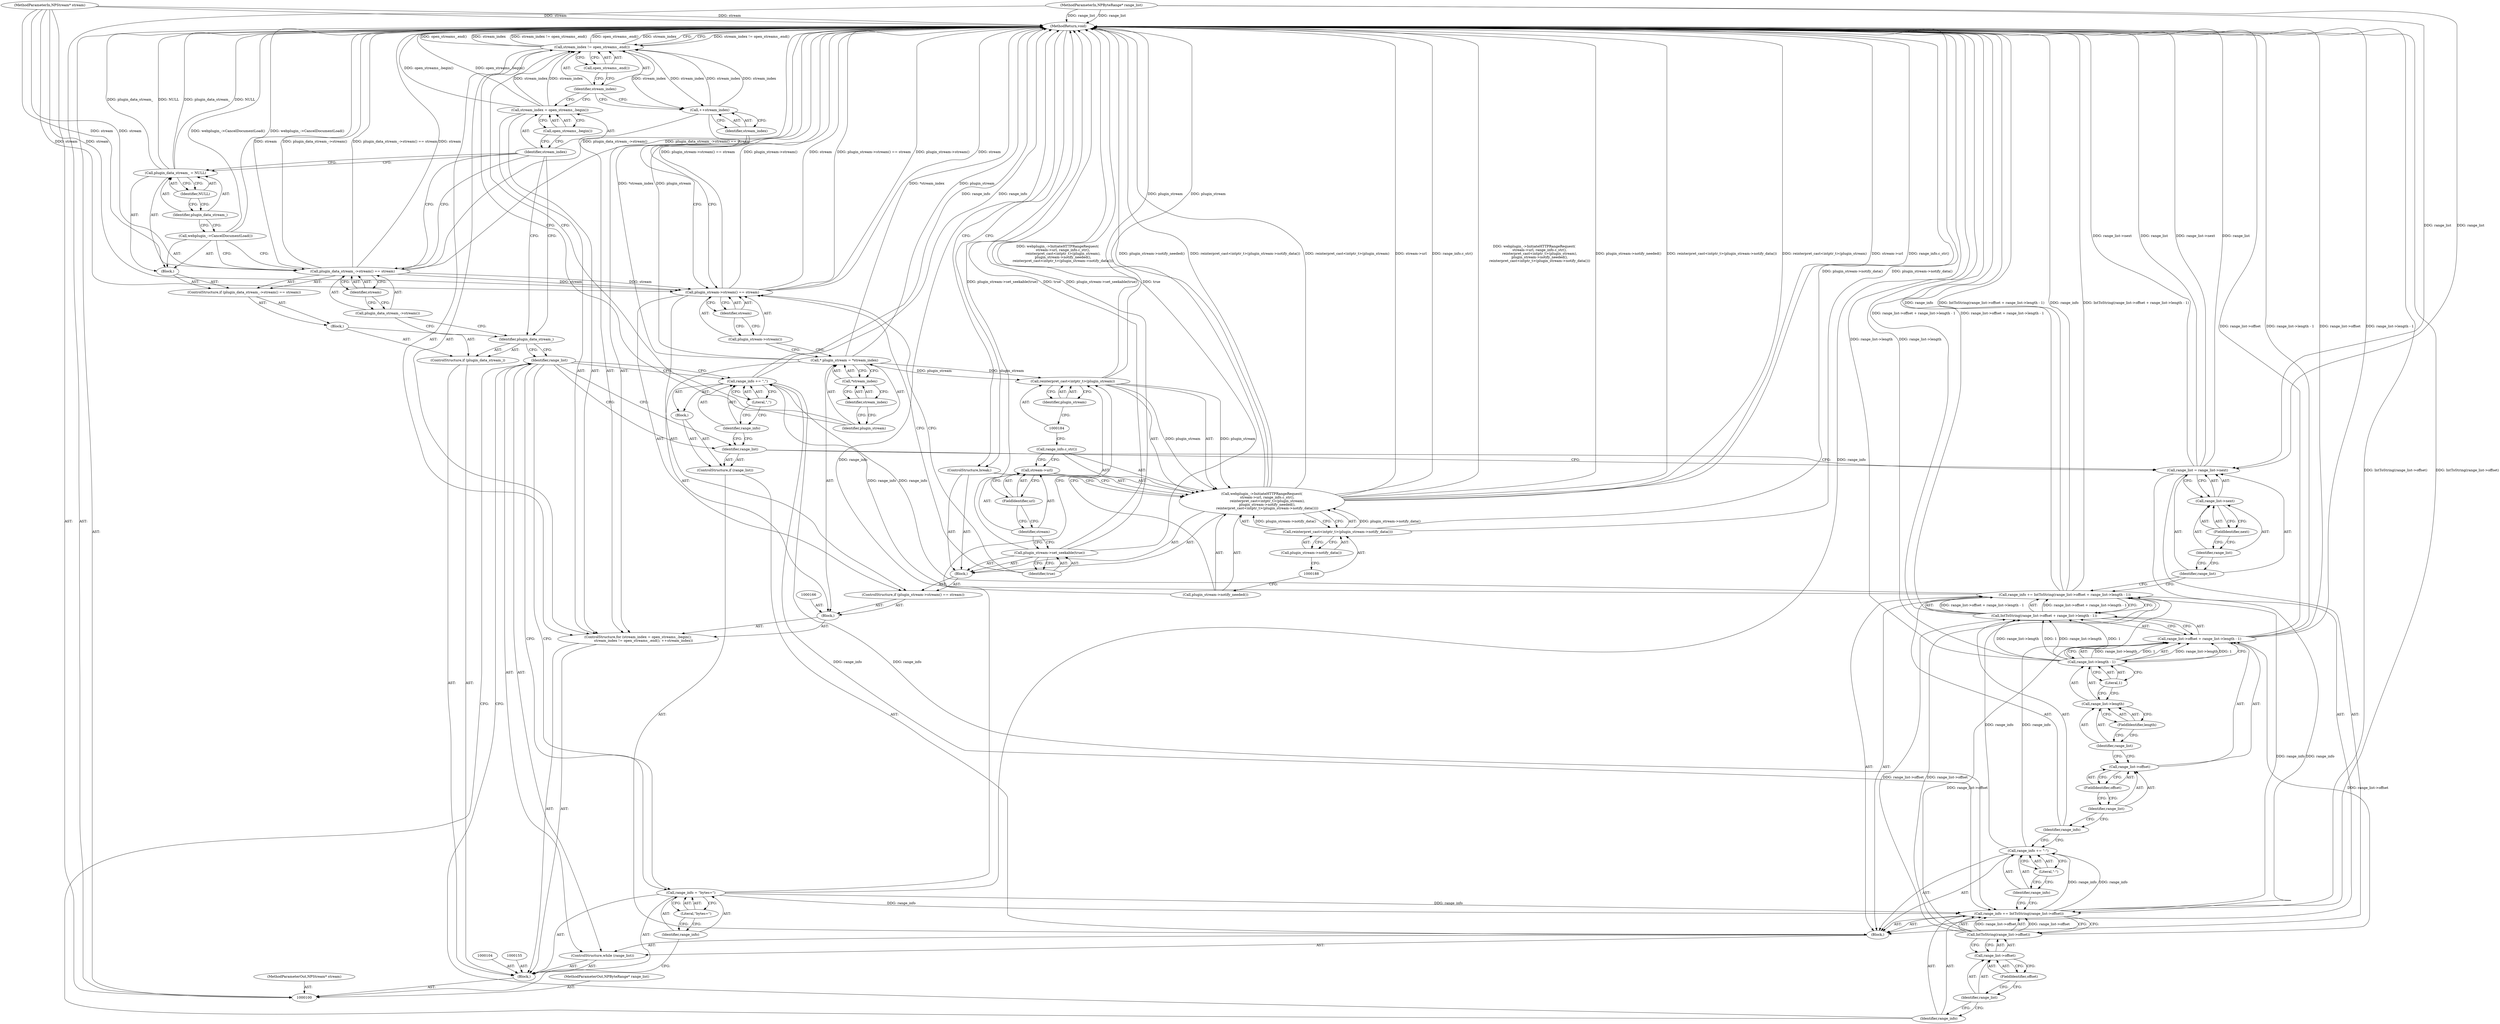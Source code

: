 digraph "1_Chrome_ea3d1d84be3d6f97bf50e76511c9e26af6895533_31" {
"1000191" [label="(MethodReturn,void)"];
"1000101" [label="(MethodParameterIn,NPStream* stream)"];
"1000290" [label="(MethodParameterOut,NPStream* stream)"];
"1000102" [label="(MethodParameterIn,NPByteRange* range_list)"];
"1000291" [label="(MethodParameterOut,NPByteRange* range_list)"];
"1000103" [label="(Block,)"];
"1000142" [label="(Literal,\",\")"];
"1000140" [label="(Call,range_info += \",\")"];
"1000141" [label="(Identifier,range_info)"];
"1000143" [label="(ControlStructure,if (plugin_data_stream_))"];
"1000145" [label="(Block,)"];
"1000144" [label="(Identifier,plugin_data_stream_)"];
"1000146" [label="(ControlStructure,if (plugin_data_stream_->stream() == stream))"];
"1000149" [label="(Identifier,stream)"];
"1000150" [label="(Block,)"];
"1000147" [label="(Call,plugin_data_stream_->stream() == stream)"];
"1000148" [label="(Call,plugin_data_stream_->stream())"];
"1000151" [label="(Call,webplugin_->CancelDocumentLoad())"];
"1000154" [label="(Identifier,NULL)"];
"1000152" [label="(Call,plugin_data_stream_ = NULL)"];
"1000153" [label="(Identifier,plugin_data_stream_)"];
"1000105" [label="(Call,range_info = \"bytes=\")"];
"1000106" [label="(Identifier,range_info)"];
"1000107" [label="(Literal,\"bytes=\")"];
"1000156" [label="(ControlStructure,for (stream_index = open_streams_.begin();\n          stream_index != open_streams_.end(); ++stream_index))"];
"1000159" [label="(Call,open_streams_.begin())"];
"1000157" [label="(Call,stream_index = open_streams_.begin())"];
"1000158" [label="(Identifier,stream_index)"];
"1000160" [label="(Call,stream_index != open_streams_.end())"];
"1000161" [label="(Identifier,stream_index)"];
"1000162" [label="(Call,open_streams_.end())"];
"1000163" [label="(Call,++stream_index)"];
"1000164" [label="(Identifier,stream_index)"];
"1000167" [label="(Call,* plugin_stream = *stream_index)"];
"1000168" [label="(Identifier,plugin_stream)"];
"1000169" [label="(Call,*stream_index)"];
"1000170" [label="(Identifier,stream_index)"];
"1000165" [label="(Block,)"];
"1000174" [label="(Identifier,stream)"];
"1000171" [label="(ControlStructure,if (plugin_stream->stream() == stream))"];
"1000175" [label="(Block,)"];
"1000172" [label="(Call,plugin_stream->stream() == stream)"];
"1000173" [label="(Call,plugin_stream->stream())"];
"1000177" [label="(Identifier,true)"];
"1000176" [label="(Call,plugin_stream->set_seekable(true))"];
"1000178" [label="(Call,webplugin_->InitiateHTTPRangeRequest(\n          stream->url, range_info.c_str(),\n          reinterpret_cast<intptr_t>(plugin_stream),\n          plugin_stream->notify_needed(),\n          reinterpret_cast<intptr_t>(plugin_stream->notify_data())))"];
"1000179" [label="(Call,stream->url)"];
"1000180" [label="(Identifier,stream)"];
"1000181" [label="(FieldIdentifier,url)"];
"1000182" [label="(Call,range_info.c_str())"];
"1000183" [label="(Call,reinterpret_cast<intptr_t>(plugin_stream))"];
"1000185" [label="(Identifier,plugin_stream)"];
"1000186" [label="(Call,plugin_stream->notify_needed())"];
"1000187" [label="(Call,reinterpret_cast<intptr_t>(plugin_stream->notify_data()))"];
"1000189" [label="(Call,plugin_stream->notify_data())"];
"1000190" [label="(ControlStructure,break;)"];
"1000108" [label="(ControlStructure,while (range_list))"];
"1000110" [label="(Block,)"];
"1000109" [label="(Identifier,range_list)"];
"1000113" [label="(Call,IntToString(range_list->offset))"];
"1000114" [label="(Call,range_list->offset)"];
"1000115" [label="(Identifier,range_list)"];
"1000111" [label="(Call,range_info += IntToString(range_list->offset))"];
"1000112" [label="(Identifier,range_info)"];
"1000116" [label="(FieldIdentifier,offset)"];
"1000119" [label="(Literal,\"-\")"];
"1000117" [label="(Call,range_info += \"-\")"];
"1000118" [label="(Identifier,range_info)"];
"1000122" [label="(Call,IntToString(range_list->offset + range_list->length - 1))"];
"1000123" [label="(Call,range_list->offset + range_list->length - 1)"];
"1000124" [label="(Call,range_list->offset)"];
"1000125" [label="(Identifier,range_list)"];
"1000120" [label="(Call,range_info += IntToString(range_list->offset + range_list->length - 1))"];
"1000121" [label="(Identifier,range_info)"];
"1000126" [label="(FieldIdentifier,offset)"];
"1000127" [label="(Call,range_list->length - 1)"];
"1000128" [label="(Call,range_list->length)"];
"1000129" [label="(Identifier,range_list)"];
"1000130" [label="(FieldIdentifier,length)"];
"1000131" [label="(Literal,1)"];
"1000134" [label="(Call,range_list->next)"];
"1000135" [label="(Identifier,range_list)"];
"1000136" [label="(FieldIdentifier,next)"];
"1000132" [label="(Call,range_list = range_list->next)"];
"1000133" [label="(Identifier,range_list)"];
"1000139" [label="(Block,)"];
"1000137" [label="(ControlStructure,if (range_list))"];
"1000138" [label="(Identifier,range_list)"];
"1000191" -> "1000100"  [label="AST: "];
"1000191" -> "1000160"  [label="CFG: "];
"1000191" -> "1000190"  [label="CFG: "];
"1000183" -> "1000191"  [label="DDG: plugin_stream"];
"1000151" -> "1000191"  [label="DDG: webplugin_->CancelDocumentLoad()"];
"1000167" -> "1000191"  [label="DDG: *stream_index"];
"1000167" -> "1000191"  [label="DDG: plugin_stream"];
"1000178" -> "1000191"  [label="DDG: stream->url"];
"1000178" -> "1000191"  [label="DDG: range_info.c_str()"];
"1000178" -> "1000191"  [label="DDG: webplugin_->InitiateHTTPRangeRequest(\n          stream->url, range_info.c_str(),\n          reinterpret_cast<intptr_t>(plugin_stream),\n          plugin_stream->notify_needed(),\n          reinterpret_cast<intptr_t>(plugin_stream->notify_data()))"];
"1000178" -> "1000191"  [label="DDG: plugin_stream->notify_needed()"];
"1000178" -> "1000191"  [label="DDG: reinterpret_cast<intptr_t>(plugin_stream->notify_data())"];
"1000178" -> "1000191"  [label="DDG: reinterpret_cast<intptr_t>(plugin_stream)"];
"1000120" -> "1000191"  [label="DDG: range_info"];
"1000120" -> "1000191"  [label="DDG: IntToString(range_list->offset + range_list->length - 1)"];
"1000152" -> "1000191"  [label="DDG: NULL"];
"1000152" -> "1000191"  [label="DDG: plugin_data_stream_"];
"1000176" -> "1000191"  [label="DDG: true"];
"1000176" -> "1000191"  [label="DDG: plugin_stream->set_seekable(true)"];
"1000127" -> "1000191"  [label="DDG: range_list->length"];
"1000123" -> "1000191"  [label="DDG: range_list->offset"];
"1000123" -> "1000191"  [label="DDG: range_list->length - 1"];
"1000157" -> "1000191"  [label="DDG: open_streams_.begin()"];
"1000172" -> "1000191"  [label="DDG: plugin_stream->stream() == stream"];
"1000172" -> "1000191"  [label="DDG: plugin_stream->stream()"];
"1000172" -> "1000191"  [label="DDG: stream"];
"1000160" -> "1000191"  [label="DDG: stream_index != open_streams_.end()"];
"1000160" -> "1000191"  [label="DDG: open_streams_.end()"];
"1000160" -> "1000191"  [label="DDG: stream_index"];
"1000187" -> "1000191"  [label="DDG: plugin_stream->notify_data()"];
"1000122" -> "1000191"  [label="DDG: range_list->offset + range_list->length - 1"];
"1000140" -> "1000191"  [label="DDG: range_info"];
"1000132" -> "1000191"  [label="DDG: range_list->next"];
"1000132" -> "1000191"  [label="DDG: range_list"];
"1000147" -> "1000191"  [label="DDG: stream"];
"1000147" -> "1000191"  [label="DDG: plugin_data_stream_->stream()"];
"1000147" -> "1000191"  [label="DDG: plugin_data_stream_->stream() == stream"];
"1000102" -> "1000191"  [label="DDG: range_list"];
"1000111" -> "1000191"  [label="DDG: IntToString(range_list->offset)"];
"1000101" -> "1000191"  [label="DDG: stream"];
"1000105" -> "1000191"  [label="DDG: range_info"];
"1000101" -> "1000100"  [label="AST: "];
"1000101" -> "1000191"  [label="DDG: stream"];
"1000101" -> "1000147"  [label="DDG: stream"];
"1000101" -> "1000172"  [label="DDG: stream"];
"1000290" -> "1000100"  [label="AST: "];
"1000102" -> "1000100"  [label="AST: "];
"1000102" -> "1000191"  [label="DDG: range_list"];
"1000102" -> "1000132"  [label="DDG: range_list"];
"1000291" -> "1000100"  [label="AST: "];
"1000103" -> "1000100"  [label="AST: "];
"1000104" -> "1000103"  [label="AST: "];
"1000105" -> "1000103"  [label="AST: "];
"1000108" -> "1000103"  [label="AST: "];
"1000143" -> "1000103"  [label="AST: "];
"1000155" -> "1000103"  [label="AST: "];
"1000156" -> "1000103"  [label="AST: "];
"1000142" -> "1000140"  [label="AST: "];
"1000142" -> "1000141"  [label="CFG: "];
"1000140" -> "1000142"  [label="CFG: "];
"1000140" -> "1000139"  [label="AST: "];
"1000140" -> "1000142"  [label="CFG: "];
"1000141" -> "1000140"  [label="AST: "];
"1000142" -> "1000140"  [label="AST: "];
"1000109" -> "1000140"  [label="CFG: "];
"1000140" -> "1000191"  [label="DDG: range_info"];
"1000140" -> "1000111"  [label="DDG: range_info"];
"1000120" -> "1000140"  [label="DDG: range_info"];
"1000141" -> "1000140"  [label="AST: "];
"1000141" -> "1000138"  [label="CFG: "];
"1000142" -> "1000141"  [label="CFG: "];
"1000143" -> "1000103"  [label="AST: "];
"1000144" -> "1000143"  [label="AST: "];
"1000145" -> "1000143"  [label="AST: "];
"1000145" -> "1000143"  [label="AST: "];
"1000146" -> "1000145"  [label="AST: "];
"1000144" -> "1000143"  [label="AST: "];
"1000144" -> "1000109"  [label="CFG: "];
"1000148" -> "1000144"  [label="CFG: "];
"1000158" -> "1000144"  [label="CFG: "];
"1000146" -> "1000145"  [label="AST: "];
"1000147" -> "1000146"  [label="AST: "];
"1000150" -> "1000146"  [label="AST: "];
"1000149" -> "1000147"  [label="AST: "];
"1000149" -> "1000148"  [label="CFG: "];
"1000147" -> "1000149"  [label="CFG: "];
"1000150" -> "1000146"  [label="AST: "];
"1000151" -> "1000150"  [label="AST: "];
"1000152" -> "1000150"  [label="AST: "];
"1000147" -> "1000146"  [label="AST: "];
"1000147" -> "1000149"  [label="CFG: "];
"1000148" -> "1000147"  [label="AST: "];
"1000149" -> "1000147"  [label="AST: "];
"1000151" -> "1000147"  [label="CFG: "];
"1000158" -> "1000147"  [label="CFG: "];
"1000147" -> "1000191"  [label="DDG: stream"];
"1000147" -> "1000191"  [label="DDG: plugin_data_stream_->stream()"];
"1000147" -> "1000191"  [label="DDG: plugin_data_stream_->stream() == stream"];
"1000101" -> "1000147"  [label="DDG: stream"];
"1000147" -> "1000172"  [label="DDG: stream"];
"1000148" -> "1000147"  [label="AST: "];
"1000148" -> "1000144"  [label="CFG: "];
"1000149" -> "1000148"  [label="CFG: "];
"1000151" -> "1000150"  [label="AST: "];
"1000151" -> "1000147"  [label="CFG: "];
"1000153" -> "1000151"  [label="CFG: "];
"1000151" -> "1000191"  [label="DDG: webplugin_->CancelDocumentLoad()"];
"1000154" -> "1000152"  [label="AST: "];
"1000154" -> "1000153"  [label="CFG: "];
"1000152" -> "1000154"  [label="CFG: "];
"1000152" -> "1000150"  [label="AST: "];
"1000152" -> "1000154"  [label="CFG: "];
"1000153" -> "1000152"  [label="AST: "];
"1000154" -> "1000152"  [label="AST: "];
"1000158" -> "1000152"  [label="CFG: "];
"1000152" -> "1000191"  [label="DDG: NULL"];
"1000152" -> "1000191"  [label="DDG: plugin_data_stream_"];
"1000153" -> "1000152"  [label="AST: "];
"1000153" -> "1000151"  [label="CFG: "];
"1000154" -> "1000153"  [label="CFG: "];
"1000105" -> "1000103"  [label="AST: "];
"1000105" -> "1000107"  [label="CFG: "];
"1000106" -> "1000105"  [label="AST: "];
"1000107" -> "1000105"  [label="AST: "];
"1000109" -> "1000105"  [label="CFG: "];
"1000105" -> "1000191"  [label="DDG: range_info"];
"1000105" -> "1000111"  [label="DDG: range_info"];
"1000106" -> "1000105"  [label="AST: "];
"1000106" -> "1000100"  [label="CFG: "];
"1000107" -> "1000106"  [label="CFG: "];
"1000107" -> "1000105"  [label="AST: "];
"1000107" -> "1000106"  [label="CFG: "];
"1000105" -> "1000107"  [label="CFG: "];
"1000156" -> "1000103"  [label="AST: "];
"1000157" -> "1000156"  [label="AST: "];
"1000160" -> "1000156"  [label="AST: "];
"1000163" -> "1000156"  [label="AST: "];
"1000165" -> "1000156"  [label="AST: "];
"1000159" -> "1000157"  [label="AST: "];
"1000159" -> "1000158"  [label="CFG: "];
"1000157" -> "1000159"  [label="CFG: "];
"1000157" -> "1000156"  [label="AST: "];
"1000157" -> "1000159"  [label="CFG: "];
"1000158" -> "1000157"  [label="AST: "];
"1000159" -> "1000157"  [label="AST: "];
"1000161" -> "1000157"  [label="CFG: "];
"1000157" -> "1000191"  [label="DDG: open_streams_.begin()"];
"1000157" -> "1000160"  [label="DDG: stream_index"];
"1000158" -> "1000157"  [label="AST: "];
"1000158" -> "1000152"  [label="CFG: "];
"1000158" -> "1000147"  [label="CFG: "];
"1000158" -> "1000144"  [label="CFG: "];
"1000159" -> "1000158"  [label="CFG: "];
"1000160" -> "1000156"  [label="AST: "];
"1000160" -> "1000162"  [label="CFG: "];
"1000161" -> "1000160"  [label="AST: "];
"1000162" -> "1000160"  [label="AST: "];
"1000168" -> "1000160"  [label="CFG: "];
"1000191" -> "1000160"  [label="CFG: "];
"1000160" -> "1000191"  [label="DDG: stream_index != open_streams_.end()"];
"1000160" -> "1000191"  [label="DDG: open_streams_.end()"];
"1000160" -> "1000191"  [label="DDG: stream_index"];
"1000163" -> "1000160"  [label="DDG: stream_index"];
"1000157" -> "1000160"  [label="DDG: stream_index"];
"1000160" -> "1000163"  [label="DDG: stream_index"];
"1000161" -> "1000160"  [label="AST: "];
"1000161" -> "1000157"  [label="CFG: "];
"1000161" -> "1000163"  [label="CFG: "];
"1000162" -> "1000161"  [label="CFG: "];
"1000162" -> "1000160"  [label="AST: "];
"1000162" -> "1000161"  [label="CFG: "];
"1000160" -> "1000162"  [label="CFG: "];
"1000163" -> "1000156"  [label="AST: "];
"1000163" -> "1000164"  [label="CFG: "];
"1000164" -> "1000163"  [label="AST: "];
"1000161" -> "1000163"  [label="CFG: "];
"1000163" -> "1000160"  [label="DDG: stream_index"];
"1000160" -> "1000163"  [label="DDG: stream_index"];
"1000164" -> "1000163"  [label="AST: "];
"1000164" -> "1000172"  [label="CFG: "];
"1000163" -> "1000164"  [label="CFG: "];
"1000167" -> "1000165"  [label="AST: "];
"1000167" -> "1000169"  [label="CFG: "];
"1000168" -> "1000167"  [label="AST: "];
"1000169" -> "1000167"  [label="AST: "];
"1000173" -> "1000167"  [label="CFG: "];
"1000167" -> "1000191"  [label="DDG: *stream_index"];
"1000167" -> "1000191"  [label="DDG: plugin_stream"];
"1000167" -> "1000183"  [label="DDG: plugin_stream"];
"1000168" -> "1000167"  [label="AST: "];
"1000168" -> "1000160"  [label="CFG: "];
"1000170" -> "1000168"  [label="CFG: "];
"1000169" -> "1000167"  [label="AST: "];
"1000169" -> "1000170"  [label="CFG: "];
"1000170" -> "1000169"  [label="AST: "];
"1000167" -> "1000169"  [label="CFG: "];
"1000170" -> "1000169"  [label="AST: "];
"1000170" -> "1000168"  [label="CFG: "];
"1000169" -> "1000170"  [label="CFG: "];
"1000165" -> "1000156"  [label="AST: "];
"1000166" -> "1000165"  [label="AST: "];
"1000167" -> "1000165"  [label="AST: "];
"1000171" -> "1000165"  [label="AST: "];
"1000174" -> "1000172"  [label="AST: "];
"1000174" -> "1000173"  [label="CFG: "];
"1000172" -> "1000174"  [label="CFG: "];
"1000171" -> "1000165"  [label="AST: "];
"1000172" -> "1000171"  [label="AST: "];
"1000175" -> "1000171"  [label="AST: "];
"1000175" -> "1000171"  [label="AST: "];
"1000176" -> "1000175"  [label="AST: "];
"1000178" -> "1000175"  [label="AST: "];
"1000190" -> "1000175"  [label="AST: "];
"1000172" -> "1000171"  [label="AST: "];
"1000172" -> "1000174"  [label="CFG: "];
"1000173" -> "1000172"  [label="AST: "];
"1000174" -> "1000172"  [label="AST: "];
"1000177" -> "1000172"  [label="CFG: "];
"1000164" -> "1000172"  [label="CFG: "];
"1000172" -> "1000191"  [label="DDG: plugin_stream->stream() == stream"];
"1000172" -> "1000191"  [label="DDG: plugin_stream->stream()"];
"1000172" -> "1000191"  [label="DDG: stream"];
"1000147" -> "1000172"  [label="DDG: stream"];
"1000101" -> "1000172"  [label="DDG: stream"];
"1000173" -> "1000172"  [label="AST: "];
"1000173" -> "1000167"  [label="CFG: "];
"1000174" -> "1000173"  [label="CFG: "];
"1000177" -> "1000176"  [label="AST: "];
"1000177" -> "1000172"  [label="CFG: "];
"1000176" -> "1000177"  [label="CFG: "];
"1000176" -> "1000175"  [label="AST: "];
"1000176" -> "1000177"  [label="CFG: "];
"1000177" -> "1000176"  [label="AST: "];
"1000180" -> "1000176"  [label="CFG: "];
"1000176" -> "1000191"  [label="DDG: true"];
"1000176" -> "1000191"  [label="DDG: plugin_stream->set_seekable(true)"];
"1000178" -> "1000175"  [label="AST: "];
"1000178" -> "1000187"  [label="CFG: "];
"1000179" -> "1000178"  [label="AST: "];
"1000182" -> "1000178"  [label="AST: "];
"1000183" -> "1000178"  [label="AST: "];
"1000186" -> "1000178"  [label="AST: "];
"1000187" -> "1000178"  [label="AST: "];
"1000190" -> "1000178"  [label="CFG: "];
"1000178" -> "1000191"  [label="DDG: stream->url"];
"1000178" -> "1000191"  [label="DDG: range_info.c_str()"];
"1000178" -> "1000191"  [label="DDG: webplugin_->InitiateHTTPRangeRequest(\n          stream->url, range_info.c_str(),\n          reinterpret_cast<intptr_t>(plugin_stream),\n          plugin_stream->notify_needed(),\n          reinterpret_cast<intptr_t>(plugin_stream->notify_data()))"];
"1000178" -> "1000191"  [label="DDG: plugin_stream->notify_needed()"];
"1000178" -> "1000191"  [label="DDG: reinterpret_cast<intptr_t>(plugin_stream->notify_data())"];
"1000178" -> "1000191"  [label="DDG: reinterpret_cast<intptr_t>(plugin_stream)"];
"1000183" -> "1000178"  [label="DDG: plugin_stream"];
"1000187" -> "1000178"  [label="DDG: plugin_stream->notify_data()"];
"1000179" -> "1000178"  [label="AST: "];
"1000179" -> "1000181"  [label="CFG: "];
"1000180" -> "1000179"  [label="AST: "];
"1000181" -> "1000179"  [label="AST: "];
"1000182" -> "1000179"  [label="CFG: "];
"1000180" -> "1000179"  [label="AST: "];
"1000180" -> "1000176"  [label="CFG: "];
"1000181" -> "1000180"  [label="CFG: "];
"1000181" -> "1000179"  [label="AST: "];
"1000181" -> "1000180"  [label="CFG: "];
"1000179" -> "1000181"  [label="CFG: "];
"1000182" -> "1000178"  [label="AST: "];
"1000182" -> "1000179"  [label="CFG: "];
"1000184" -> "1000182"  [label="CFG: "];
"1000183" -> "1000178"  [label="AST: "];
"1000183" -> "1000185"  [label="CFG: "];
"1000184" -> "1000183"  [label="AST: "];
"1000185" -> "1000183"  [label="AST: "];
"1000186" -> "1000183"  [label="CFG: "];
"1000183" -> "1000191"  [label="DDG: plugin_stream"];
"1000183" -> "1000178"  [label="DDG: plugin_stream"];
"1000167" -> "1000183"  [label="DDG: plugin_stream"];
"1000185" -> "1000183"  [label="AST: "];
"1000185" -> "1000184"  [label="CFG: "];
"1000183" -> "1000185"  [label="CFG: "];
"1000186" -> "1000178"  [label="AST: "];
"1000186" -> "1000183"  [label="CFG: "];
"1000188" -> "1000186"  [label="CFG: "];
"1000187" -> "1000178"  [label="AST: "];
"1000187" -> "1000189"  [label="CFG: "];
"1000188" -> "1000187"  [label="AST: "];
"1000189" -> "1000187"  [label="AST: "];
"1000178" -> "1000187"  [label="CFG: "];
"1000187" -> "1000191"  [label="DDG: plugin_stream->notify_data()"];
"1000187" -> "1000178"  [label="DDG: plugin_stream->notify_data()"];
"1000189" -> "1000187"  [label="AST: "];
"1000189" -> "1000188"  [label="CFG: "];
"1000187" -> "1000189"  [label="CFG: "];
"1000190" -> "1000175"  [label="AST: "];
"1000190" -> "1000178"  [label="CFG: "];
"1000191" -> "1000190"  [label="CFG: "];
"1000108" -> "1000103"  [label="AST: "];
"1000109" -> "1000108"  [label="AST: "];
"1000110" -> "1000108"  [label="AST: "];
"1000110" -> "1000108"  [label="AST: "];
"1000111" -> "1000110"  [label="AST: "];
"1000117" -> "1000110"  [label="AST: "];
"1000120" -> "1000110"  [label="AST: "];
"1000132" -> "1000110"  [label="AST: "];
"1000137" -> "1000110"  [label="AST: "];
"1000109" -> "1000108"  [label="AST: "];
"1000109" -> "1000140"  [label="CFG: "];
"1000109" -> "1000138"  [label="CFG: "];
"1000109" -> "1000105"  [label="CFG: "];
"1000112" -> "1000109"  [label="CFG: "];
"1000144" -> "1000109"  [label="CFG: "];
"1000113" -> "1000111"  [label="AST: "];
"1000113" -> "1000114"  [label="CFG: "];
"1000114" -> "1000113"  [label="AST: "];
"1000111" -> "1000113"  [label="CFG: "];
"1000113" -> "1000111"  [label="DDG: range_list->offset"];
"1000113" -> "1000122"  [label="DDG: range_list->offset"];
"1000113" -> "1000123"  [label="DDG: range_list->offset"];
"1000114" -> "1000113"  [label="AST: "];
"1000114" -> "1000116"  [label="CFG: "];
"1000115" -> "1000114"  [label="AST: "];
"1000116" -> "1000114"  [label="AST: "];
"1000113" -> "1000114"  [label="CFG: "];
"1000115" -> "1000114"  [label="AST: "];
"1000115" -> "1000112"  [label="CFG: "];
"1000116" -> "1000115"  [label="CFG: "];
"1000111" -> "1000110"  [label="AST: "];
"1000111" -> "1000113"  [label="CFG: "];
"1000112" -> "1000111"  [label="AST: "];
"1000113" -> "1000111"  [label="AST: "];
"1000118" -> "1000111"  [label="CFG: "];
"1000111" -> "1000191"  [label="DDG: IntToString(range_list->offset)"];
"1000113" -> "1000111"  [label="DDG: range_list->offset"];
"1000140" -> "1000111"  [label="DDG: range_info"];
"1000120" -> "1000111"  [label="DDG: range_info"];
"1000105" -> "1000111"  [label="DDG: range_info"];
"1000111" -> "1000117"  [label="DDG: range_info"];
"1000112" -> "1000111"  [label="AST: "];
"1000112" -> "1000109"  [label="CFG: "];
"1000115" -> "1000112"  [label="CFG: "];
"1000116" -> "1000114"  [label="AST: "];
"1000116" -> "1000115"  [label="CFG: "];
"1000114" -> "1000116"  [label="CFG: "];
"1000119" -> "1000117"  [label="AST: "];
"1000119" -> "1000118"  [label="CFG: "];
"1000117" -> "1000119"  [label="CFG: "];
"1000117" -> "1000110"  [label="AST: "];
"1000117" -> "1000119"  [label="CFG: "];
"1000118" -> "1000117"  [label="AST: "];
"1000119" -> "1000117"  [label="AST: "];
"1000121" -> "1000117"  [label="CFG: "];
"1000111" -> "1000117"  [label="DDG: range_info"];
"1000117" -> "1000120"  [label="DDG: range_info"];
"1000118" -> "1000117"  [label="AST: "];
"1000118" -> "1000111"  [label="CFG: "];
"1000119" -> "1000118"  [label="CFG: "];
"1000122" -> "1000120"  [label="AST: "];
"1000122" -> "1000123"  [label="CFG: "];
"1000123" -> "1000122"  [label="AST: "];
"1000120" -> "1000122"  [label="CFG: "];
"1000122" -> "1000191"  [label="DDG: range_list->offset + range_list->length - 1"];
"1000122" -> "1000120"  [label="DDG: range_list->offset + range_list->length - 1"];
"1000113" -> "1000122"  [label="DDG: range_list->offset"];
"1000127" -> "1000122"  [label="DDG: range_list->length"];
"1000127" -> "1000122"  [label="DDG: 1"];
"1000123" -> "1000122"  [label="AST: "];
"1000123" -> "1000127"  [label="CFG: "];
"1000124" -> "1000123"  [label="AST: "];
"1000127" -> "1000123"  [label="AST: "];
"1000122" -> "1000123"  [label="CFG: "];
"1000123" -> "1000191"  [label="DDG: range_list->offset"];
"1000123" -> "1000191"  [label="DDG: range_list->length - 1"];
"1000113" -> "1000123"  [label="DDG: range_list->offset"];
"1000127" -> "1000123"  [label="DDG: range_list->length"];
"1000127" -> "1000123"  [label="DDG: 1"];
"1000124" -> "1000123"  [label="AST: "];
"1000124" -> "1000126"  [label="CFG: "];
"1000125" -> "1000124"  [label="AST: "];
"1000126" -> "1000124"  [label="AST: "];
"1000129" -> "1000124"  [label="CFG: "];
"1000125" -> "1000124"  [label="AST: "];
"1000125" -> "1000121"  [label="CFG: "];
"1000126" -> "1000125"  [label="CFG: "];
"1000120" -> "1000110"  [label="AST: "];
"1000120" -> "1000122"  [label="CFG: "];
"1000121" -> "1000120"  [label="AST: "];
"1000122" -> "1000120"  [label="AST: "];
"1000133" -> "1000120"  [label="CFG: "];
"1000120" -> "1000191"  [label="DDG: range_info"];
"1000120" -> "1000191"  [label="DDG: IntToString(range_list->offset + range_list->length - 1)"];
"1000120" -> "1000111"  [label="DDG: range_info"];
"1000122" -> "1000120"  [label="DDG: range_list->offset + range_list->length - 1"];
"1000117" -> "1000120"  [label="DDG: range_info"];
"1000120" -> "1000140"  [label="DDG: range_info"];
"1000121" -> "1000120"  [label="AST: "];
"1000121" -> "1000117"  [label="CFG: "];
"1000125" -> "1000121"  [label="CFG: "];
"1000126" -> "1000124"  [label="AST: "];
"1000126" -> "1000125"  [label="CFG: "];
"1000124" -> "1000126"  [label="CFG: "];
"1000127" -> "1000123"  [label="AST: "];
"1000127" -> "1000131"  [label="CFG: "];
"1000128" -> "1000127"  [label="AST: "];
"1000131" -> "1000127"  [label="AST: "];
"1000123" -> "1000127"  [label="CFG: "];
"1000127" -> "1000191"  [label="DDG: range_list->length"];
"1000127" -> "1000122"  [label="DDG: range_list->length"];
"1000127" -> "1000122"  [label="DDG: 1"];
"1000127" -> "1000123"  [label="DDG: range_list->length"];
"1000127" -> "1000123"  [label="DDG: 1"];
"1000128" -> "1000127"  [label="AST: "];
"1000128" -> "1000130"  [label="CFG: "];
"1000129" -> "1000128"  [label="AST: "];
"1000130" -> "1000128"  [label="AST: "];
"1000131" -> "1000128"  [label="CFG: "];
"1000129" -> "1000128"  [label="AST: "];
"1000129" -> "1000124"  [label="CFG: "];
"1000130" -> "1000129"  [label="CFG: "];
"1000130" -> "1000128"  [label="AST: "];
"1000130" -> "1000129"  [label="CFG: "];
"1000128" -> "1000130"  [label="CFG: "];
"1000131" -> "1000127"  [label="AST: "];
"1000131" -> "1000128"  [label="CFG: "];
"1000127" -> "1000131"  [label="CFG: "];
"1000134" -> "1000132"  [label="AST: "];
"1000134" -> "1000136"  [label="CFG: "];
"1000135" -> "1000134"  [label="AST: "];
"1000136" -> "1000134"  [label="AST: "];
"1000132" -> "1000134"  [label="CFG: "];
"1000135" -> "1000134"  [label="AST: "];
"1000135" -> "1000133"  [label="CFG: "];
"1000136" -> "1000135"  [label="CFG: "];
"1000136" -> "1000134"  [label="AST: "];
"1000136" -> "1000135"  [label="CFG: "];
"1000134" -> "1000136"  [label="CFG: "];
"1000132" -> "1000110"  [label="AST: "];
"1000132" -> "1000134"  [label="CFG: "];
"1000133" -> "1000132"  [label="AST: "];
"1000134" -> "1000132"  [label="AST: "];
"1000138" -> "1000132"  [label="CFG: "];
"1000132" -> "1000191"  [label="DDG: range_list->next"];
"1000132" -> "1000191"  [label="DDG: range_list"];
"1000102" -> "1000132"  [label="DDG: range_list"];
"1000133" -> "1000132"  [label="AST: "];
"1000133" -> "1000120"  [label="CFG: "];
"1000135" -> "1000133"  [label="CFG: "];
"1000139" -> "1000137"  [label="AST: "];
"1000140" -> "1000139"  [label="AST: "];
"1000137" -> "1000110"  [label="AST: "];
"1000138" -> "1000137"  [label="AST: "];
"1000139" -> "1000137"  [label="AST: "];
"1000138" -> "1000137"  [label="AST: "];
"1000138" -> "1000132"  [label="CFG: "];
"1000109" -> "1000138"  [label="CFG: "];
"1000141" -> "1000138"  [label="CFG: "];
}
